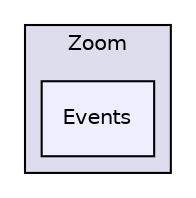 digraph "MediaMotion/Assets/Scripts/Modules/Components/Zoom/Events" {
  compound=true
  node [ fontsize="10", fontname="Helvetica"];
  edge [ labelfontsize="10", labelfontname="Helvetica"];
  subgraph clusterdir_95cface637eb2a14457b68f749f61cfd {
    graph [ bgcolor="#ddddee", pencolor="black", label="Zoom" fontname="Helvetica", fontsize="10", URL="dir_95cface637eb2a14457b68f749f61cfd.html"]
  dir_68d95b1ac3c31e4c49a53824c1860405 [shape=box, label="Events", style="filled", fillcolor="#eeeeff", pencolor="black", URL="dir_68d95b1ac3c31e4c49a53824c1860405.html"];
  }
}
